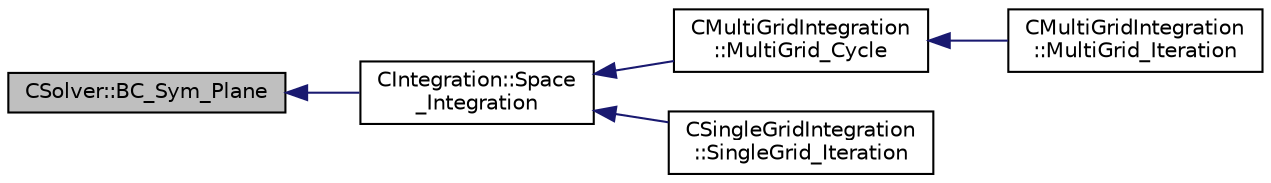digraph "CSolver::BC_Sym_Plane"
{
  edge [fontname="Helvetica",fontsize="10",labelfontname="Helvetica",labelfontsize="10"];
  node [fontname="Helvetica",fontsize="10",shape=record];
  rankdir="LR";
  Node386 [label="CSolver::BC_Sym_Plane",height=0.2,width=0.4,color="black", fillcolor="grey75", style="filled", fontcolor="black"];
  Node386 -> Node387 [dir="back",color="midnightblue",fontsize="10",style="solid",fontname="Helvetica"];
  Node387 [label="CIntegration::Space\l_Integration",height=0.2,width=0.4,color="black", fillcolor="white", style="filled",URL="$class_c_integration.html#af7aa23ef26b19cb2e73a8df6c7924d91",tooltip="Do the space integration of the numerical system. "];
  Node387 -> Node388 [dir="back",color="midnightblue",fontsize="10",style="solid",fontname="Helvetica"];
  Node388 [label="CMultiGridIntegration\l::MultiGrid_Cycle",height=0.2,width=0.4,color="black", fillcolor="white", style="filled",URL="$class_c_multi_grid_integration.html#aa9a52a00a3417c465307ae6aea035f41",tooltip="Perform a Full-Approximation Storage (FAS) Multigrid. "];
  Node388 -> Node389 [dir="back",color="midnightblue",fontsize="10",style="solid",fontname="Helvetica"];
  Node389 [label="CMultiGridIntegration\l::MultiGrid_Iteration",height=0.2,width=0.4,color="black", fillcolor="white", style="filled",URL="$class_c_multi_grid_integration.html#af0b4014222a37402257b735d2ca32a81",tooltip="This subroutine calls the MultiGrid_Cycle and also prepare the multigrid levels and the monitoring..."];
  Node387 -> Node390 [dir="back",color="midnightblue",fontsize="10",style="solid",fontname="Helvetica"];
  Node390 [label="CSingleGridIntegration\l::SingleGrid_Iteration",height=0.2,width=0.4,color="black", fillcolor="white", style="filled",URL="$class_c_single_grid_integration.html#a0f1aacf74dd7f72e9459f9631d9030ad",tooltip="Do the numerical integration (implicit) of the turbulence solver. "];
}
